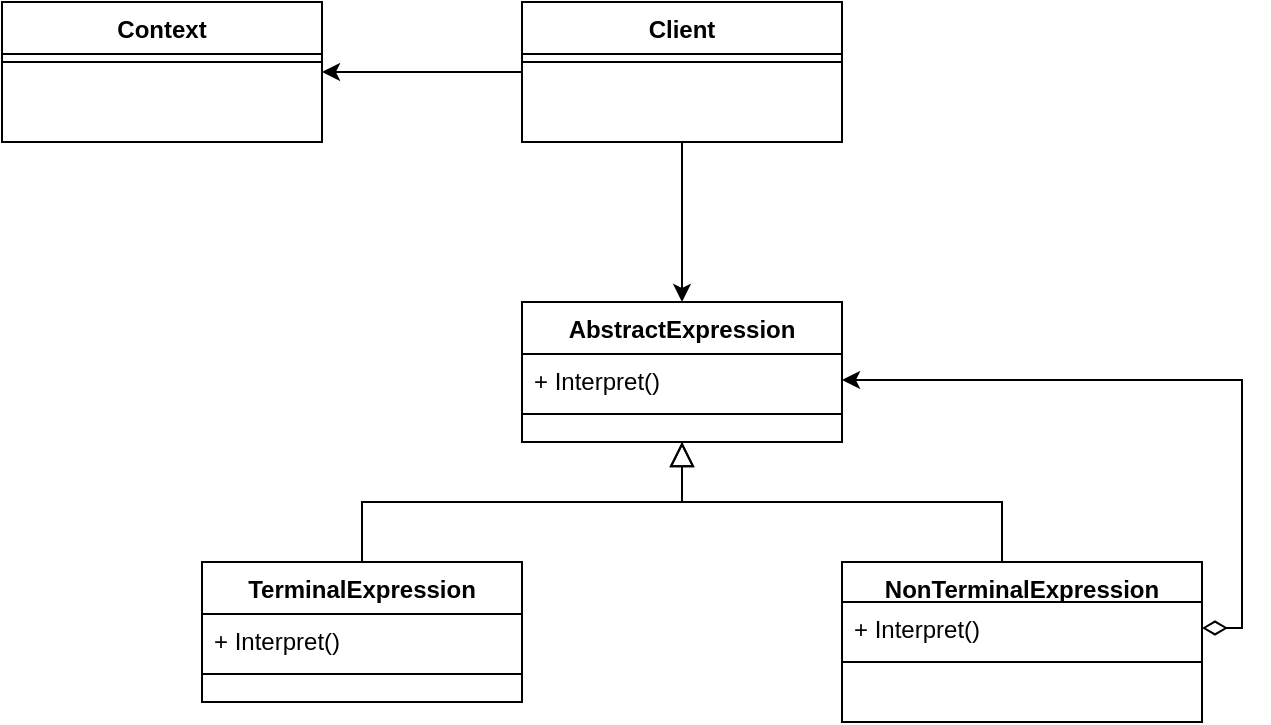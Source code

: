 <mxfile version="13.7.7" type="device"><diagram id="C5RBs43oDa-KdzZeNtuy" name="Page-1"><mxGraphModel dx="1298" dy="834" grid="1" gridSize="10" guides="1" tooltips="1" connect="1" arrows="1" fold="1" page="1" pageScale="1" pageWidth="827" pageHeight="1169" math="0" shadow="0"><root><mxCell id="WIyWlLk6GJQsqaUBKTNV-0"/><mxCell id="WIyWlLk6GJQsqaUBKTNV-1" parent="WIyWlLk6GJQsqaUBKTNV-0"/><mxCell id="_mqhRvjlNhwGdaQXBk5c-9" style="edgeStyle=orthogonalEdgeStyle;rounded=0;orthogonalLoop=1;jettySize=auto;html=1;entryX=0.5;entryY=0;entryDx=0;entryDy=0;" edge="1" parent="WIyWlLk6GJQsqaUBKTNV-1" source="_mqhRvjlNhwGdaQXBk5c-3" target="_mqhRvjlNhwGdaQXBk5c-6"><mxGeometry relative="1" as="geometry"/></mxCell><mxCell id="_mqhRvjlNhwGdaQXBk5c-20" style="edgeStyle=orthogonalEdgeStyle;rounded=0;orthogonalLoop=1;jettySize=auto;html=1;entryX=1;entryY=0.5;entryDx=0;entryDy=0;" edge="1" parent="WIyWlLk6GJQsqaUBKTNV-1" source="_mqhRvjlNhwGdaQXBk5c-3" target="_mqhRvjlNhwGdaQXBk5c-0"><mxGeometry relative="1" as="geometry"/></mxCell><mxCell id="_mqhRvjlNhwGdaQXBk5c-17" style="edgeStyle=orthogonalEdgeStyle;rounded=0;orthogonalLoop=1;jettySize=auto;html=1;endArrow=block;endFill=0;endSize=10;" edge="1" parent="WIyWlLk6GJQsqaUBKTNV-1" source="_mqhRvjlNhwGdaQXBk5c-13"><mxGeometry relative="1" as="geometry"><mxPoint x="440" y="270" as="targetPoint"/><Array as="points"><mxPoint x="600" y="300"/><mxPoint x="440" y="300"/></Array></mxGeometry></mxCell><mxCell id="_mqhRvjlNhwGdaQXBk5c-16" style="edgeStyle=orthogonalEdgeStyle;rounded=0;orthogonalLoop=1;jettySize=auto;html=1;entryX=0.5;entryY=1;entryDx=0;entryDy=0;endArrow=block;endFill=0;endSize=10;" edge="1" parent="WIyWlLk6GJQsqaUBKTNV-1" source="_mqhRvjlNhwGdaQXBk5c-10" target="_mqhRvjlNhwGdaQXBk5c-6"><mxGeometry relative="1" as="geometry"/></mxCell><mxCell id="_mqhRvjlNhwGdaQXBk5c-19" style="edgeStyle=orthogonalEdgeStyle;rounded=0;orthogonalLoop=1;jettySize=auto;html=1;entryX=1;entryY=0.5;entryDx=0;entryDy=0;startArrow=diamondThin;startFill=0;startSize=10;" edge="1" parent="WIyWlLk6GJQsqaUBKTNV-1" source="_mqhRvjlNhwGdaQXBk5c-14" target="_mqhRvjlNhwGdaQXBk5c-7"><mxGeometry relative="1" as="geometry"><Array as="points"><mxPoint x="720" y="363"/><mxPoint x="720" y="239"/></Array></mxGeometry></mxCell><mxCell id="_mqhRvjlNhwGdaQXBk5c-0" value="Context" style="swimlane;fontStyle=1;align=center;verticalAlign=top;childLayout=stackLayout;horizontal=1;startSize=26;horizontalStack=0;resizeParent=1;resizeLast=0;collapsible=1;marginBottom=0;rounded=0;shadow=0;strokeWidth=1;" vertex="1" parent="WIyWlLk6GJQsqaUBKTNV-1"><mxGeometry x="100" y="50" width="160" height="70" as="geometry"><mxRectangle x="340" y="380" width="170" height="26" as="alternateBounds"/></mxGeometry></mxCell><mxCell id="_mqhRvjlNhwGdaQXBk5c-2" value="" style="line;html=1;strokeWidth=1;align=left;verticalAlign=middle;spacingTop=-1;spacingLeft=3;spacingRight=3;rotatable=0;labelPosition=right;points=[];portConstraint=eastwest;" vertex="1" parent="_mqhRvjlNhwGdaQXBk5c-0"><mxGeometry y="26" width="160" height="8" as="geometry"/></mxCell><mxCell id="_mqhRvjlNhwGdaQXBk5c-3" value="Client" style="swimlane;fontStyle=1;align=center;verticalAlign=top;childLayout=stackLayout;horizontal=1;startSize=26;horizontalStack=0;resizeParent=1;resizeLast=0;collapsible=1;marginBottom=0;rounded=0;shadow=0;strokeWidth=1;" vertex="1" parent="WIyWlLk6GJQsqaUBKTNV-1"><mxGeometry x="360" y="50" width="160" height="70" as="geometry"><mxRectangle x="340" y="380" width="170" height="26" as="alternateBounds"/></mxGeometry></mxCell><mxCell id="_mqhRvjlNhwGdaQXBk5c-5" value="" style="line;html=1;strokeWidth=1;align=left;verticalAlign=middle;spacingTop=-1;spacingLeft=3;spacingRight=3;rotatable=0;labelPosition=right;points=[];portConstraint=eastwest;" vertex="1" parent="_mqhRvjlNhwGdaQXBk5c-3"><mxGeometry y="26" width="160" height="8" as="geometry"/></mxCell><mxCell id="_mqhRvjlNhwGdaQXBk5c-6" value="AbstractExpression" style="swimlane;fontStyle=1;align=center;verticalAlign=top;childLayout=stackLayout;horizontal=1;startSize=26;horizontalStack=0;resizeParent=1;resizeLast=0;collapsible=1;marginBottom=0;rounded=0;shadow=0;strokeWidth=1;" vertex="1" parent="WIyWlLk6GJQsqaUBKTNV-1"><mxGeometry x="360" y="200" width="160" height="70" as="geometry"><mxRectangle x="340" y="380" width="170" height="26" as="alternateBounds"/></mxGeometry></mxCell><mxCell id="_mqhRvjlNhwGdaQXBk5c-7" value="+ Interpret()" style="text;align=left;verticalAlign=top;spacingLeft=4;spacingRight=4;overflow=hidden;rotatable=0;points=[[0,0.5],[1,0.5]];portConstraint=eastwest;" vertex="1" parent="_mqhRvjlNhwGdaQXBk5c-6"><mxGeometry y="26" width="160" height="26" as="geometry"/></mxCell><mxCell id="_mqhRvjlNhwGdaQXBk5c-8" value="" style="line;html=1;strokeWidth=1;align=left;verticalAlign=middle;spacingTop=-1;spacingLeft=3;spacingRight=3;rotatable=0;labelPosition=right;points=[];portConstraint=eastwest;" vertex="1" parent="_mqhRvjlNhwGdaQXBk5c-6"><mxGeometry y="52" width="160" height="8" as="geometry"/></mxCell><mxCell id="_mqhRvjlNhwGdaQXBk5c-10" value="TerminalExpression" style="swimlane;fontStyle=1;align=center;verticalAlign=top;childLayout=stackLayout;horizontal=1;startSize=26;horizontalStack=0;resizeParent=1;resizeLast=0;collapsible=1;marginBottom=0;rounded=0;shadow=0;strokeWidth=1;" vertex="1" parent="WIyWlLk6GJQsqaUBKTNV-1"><mxGeometry x="200" y="330" width="160" height="70" as="geometry"><mxRectangle x="340" y="380" width="170" height="26" as="alternateBounds"/></mxGeometry></mxCell><mxCell id="_mqhRvjlNhwGdaQXBk5c-11" value="+ Interpret()" style="text;align=left;verticalAlign=top;spacingLeft=4;spacingRight=4;overflow=hidden;rotatable=0;points=[[0,0.5],[1,0.5]];portConstraint=eastwest;" vertex="1" parent="_mqhRvjlNhwGdaQXBk5c-10"><mxGeometry y="26" width="160" height="26" as="geometry"/></mxCell><mxCell id="_mqhRvjlNhwGdaQXBk5c-12" value="" style="line;html=1;strokeWidth=1;align=left;verticalAlign=middle;spacingTop=-1;spacingLeft=3;spacingRight=3;rotatable=0;labelPosition=right;points=[];portConstraint=eastwest;" vertex="1" parent="_mqhRvjlNhwGdaQXBk5c-10"><mxGeometry y="52" width="160" height="8" as="geometry"/></mxCell><mxCell id="_mqhRvjlNhwGdaQXBk5c-13" value="NonTerminalExpression" style="swimlane;fontStyle=1;align=center;verticalAlign=top;childLayout=stackLayout;horizontal=1;startSize=20;horizontalStack=0;resizeParent=1;resizeLast=0;collapsible=1;marginBottom=0;rounded=0;shadow=0;strokeWidth=1;" vertex="1" parent="WIyWlLk6GJQsqaUBKTNV-1"><mxGeometry x="520" y="330" width="180" height="80" as="geometry"><mxRectangle x="340" y="380" width="170" height="26" as="alternateBounds"/></mxGeometry></mxCell><mxCell id="_mqhRvjlNhwGdaQXBk5c-14" value="+ Interpret()" style="text;align=left;verticalAlign=top;spacingLeft=4;spacingRight=4;overflow=hidden;rotatable=0;points=[[0,0.5],[1,0.5]];portConstraint=eastwest;" vertex="1" parent="_mqhRvjlNhwGdaQXBk5c-13"><mxGeometry y="20" width="180" height="26" as="geometry"/></mxCell><mxCell id="_mqhRvjlNhwGdaQXBk5c-15" value="" style="line;html=1;strokeWidth=1;align=left;verticalAlign=middle;spacingTop=-1;spacingLeft=3;spacingRight=3;rotatable=0;labelPosition=right;points=[];portConstraint=eastwest;" vertex="1" parent="_mqhRvjlNhwGdaQXBk5c-13"><mxGeometry y="46" width="180" height="8" as="geometry"/></mxCell></root></mxGraphModel></diagram></mxfile>